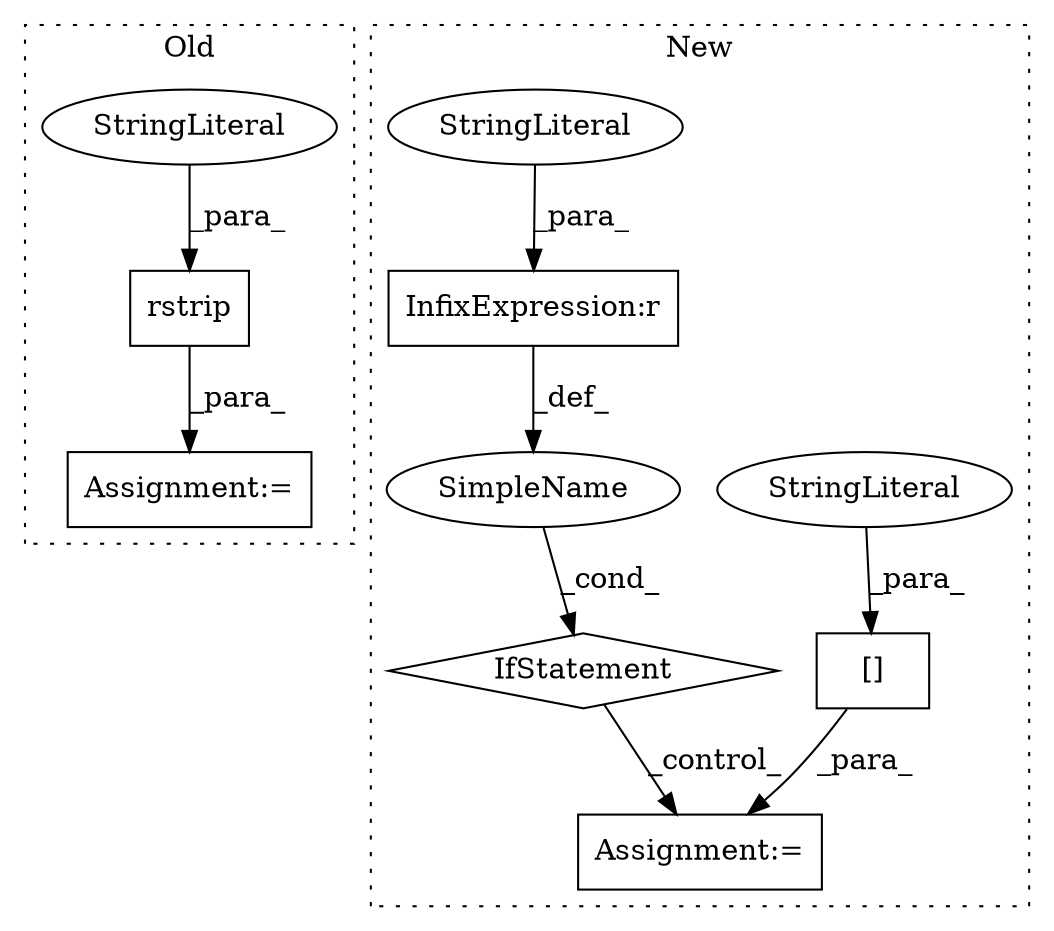 digraph G {
subgraph cluster0 {
1 [label="rstrip" a="32" s="1335,1346" l="7,1" shape="box"];
3 [label="Assignment:=" a="7" s="1378" l="1" shape="box"];
8 [label="StringLiteral" a="45" s="1342" l="4" shape="ellipse"];
label = "Old";
style="dotted";
}
subgraph cluster1 {
2 [label="[]" a="2" s="1202,1225" l="5,1" shape="box"];
4 [label="Assignment:=" a="7" s="1201" l="1" shape="box"];
5 [label="StringLiteral" a="45" s="1207" l="18" shape="ellipse"];
6 [label="IfStatement" a="25" s="1167,1187" l="4,2" shape="diamond"];
7 [label="SimpleName" a="42" s="" l="" shape="ellipse"];
9 [label="InfixExpression:r" a="27" s="1179" l="4" shape="box"];
10 [label="StringLiteral" a="45" s="1183" l="4" shape="ellipse"];
label = "New";
style="dotted";
}
1 -> 3 [label="_para_"];
2 -> 4 [label="_para_"];
5 -> 2 [label="_para_"];
6 -> 4 [label="_control_"];
7 -> 6 [label="_cond_"];
8 -> 1 [label="_para_"];
9 -> 7 [label="_def_"];
10 -> 9 [label="_para_"];
}